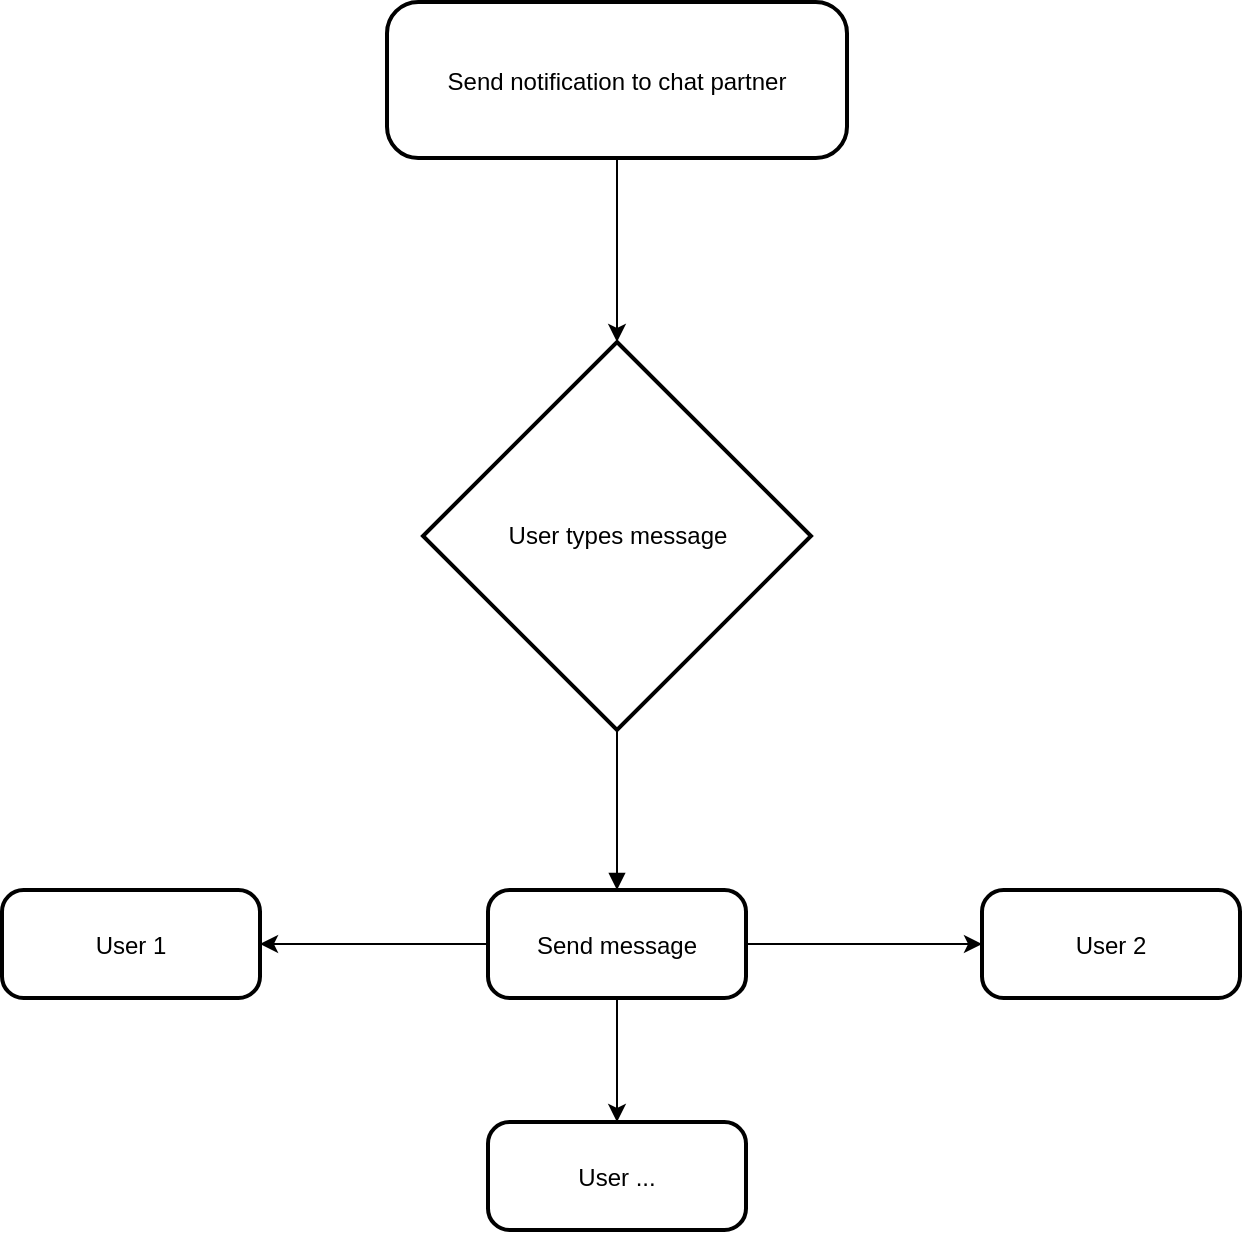 <mxfile version="26.1.1">
  <diagram name="Page-1" id="qlhtsf8uKjI7vABJdBVo">
    <mxGraphModel dx="1743" dy="1030" grid="1" gridSize="10" guides="1" tooltips="1" connect="1" arrows="1" fold="1" page="1" pageScale="1" pageWidth="827" pageHeight="1169" math="0" shadow="0">
      <root>
        <mxCell id="0" />
        <mxCell id="1" parent="0" />
        <mxCell id="jUVyQ88txQWscTIRFKdD-43" style="edgeStyle=orthogonalEdgeStyle;rounded=0;orthogonalLoop=1;jettySize=auto;html=1;exitX=0.5;exitY=1;exitDx=0;exitDy=0;" edge="1" parent="1" source="8" target="14">
          <mxGeometry relative="1" as="geometry">
            <mxPoint x="538" y="816" as="targetPoint" />
          </mxGeometry>
        </mxCell>
        <mxCell id="8" value="Send notification to chat partner" style="rounded=1;arcSize=20;strokeWidth=2" parent="1" vertex="1">
          <mxGeometry x="422.5" y="620" width="230" height="78" as="geometry" />
        </mxCell>
        <mxCell id="14" value="User types message" style="rhombus;strokeWidth=2;whiteSpace=wrap;" parent="1" vertex="1">
          <mxGeometry x="440.5" y="790" width="194" height="194" as="geometry" />
        </mxCell>
        <mxCell id="jUVyQ88txQWscTIRFKdD-53" style="edgeStyle=orthogonalEdgeStyle;rounded=0;orthogonalLoop=1;jettySize=auto;html=1;exitX=0.5;exitY=1;exitDx=0;exitDy=0;entryX=0.5;entryY=0;entryDx=0;entryDy=0;" edge="1" parent="1" source="15" target="jUVyQ88txQWscTIRFKdD-52">
          <mxGeometry relative="1" as="geometry" />
        </mxCell>
        <mxCell id="jUVyQ88txQWscTIRFKdD-54" style="edgeStyle=orthogonalEdgeStyle;rounded=0;orthogonalLoop=1;jettySize=auto;html=1;exitX=0;exitY=0.5;exitDx=0;exitDy=0;entryX=1;entryY=0.5;entryDx=0;entryDy=0;" edge="1" parent="1" source="15" target="jUVyQ88txQWscTIRFKdD-48">
          <mxGeometry relative="1" as="geometry" />
        </mxCell>
        <mxCell id="jUVyQ88txQWscTIRFKdD-55" style="edgeStyle=orthogonalEdgeStyle;rounded=0;orthogonalLoop=1;jettySize=auto;html=1;exitX=1;exitY=0.5;exitDx=0;exitDy=0;entryX=0;entryY=0.5;entryDx=0;entryDy=0;" edge="1" parent="1" source="15" target="jUVyQ88txQWscTIRFKdD-49">
          <mxGeometry relative="1" as="geometry" />
        </mxCell>
        <mxCell id="15" value="Send message" style="rounded=1;arcSize=20;strokeWidth=2" parent="1" vertex="1">
          <mxGeometry x="473" y="1064" width="129" height="54" as="geometry" />
        </mxCell>
        <mxCell id="35" value="" style="curved=1;startArrow=none;endArrow=block;entryX=0.5;entryY=0;exitX=0.5;exitY=1;exitDx=0;exitDy=0;entryDx=0;entryDy=0;" parent="1" source="14" target="15" edge="1">
          <mxGeometry relative="1" as="geometry">
            <Array as="points" />
            <mxPoint x="635" y="887" as="sourcePoint" />
          </mxGeometry>
        </mxCell>
        <mxCell id="jUVyQ88txQWscTIRFKdD-48" value="User 1" style="rounded=1;arcSize=20;strokeWidth=2" vertex="1" parent="1">
          <mxGeometry x="230" y="1064" width="129" height="54" as="geometry" />
        </mxCell>
        <mxCell id="jUVyQ88txQWscTIRFKdD-49" value="User 2" style="rounded=1;arcSize=20;strokeWidth=2" vertex="1" parent="1">
          <mxGeometry x="720" y="1064" width="129" height="54" as="geometry" />
        </mxCell>
        <mxCell id="jUVyQ88txQWscTIRFKdD-52" value="User ..." style="rounded=1;arcSize=20;strokeWidth=2" vertex="1" parent="1">
          <mxGeometry x="473" y="1180" width="129" height="54" as="geometry" />
        </mxCell>
      </root>
    </mxGraphModel>
  </diagram>
</mxfile>
